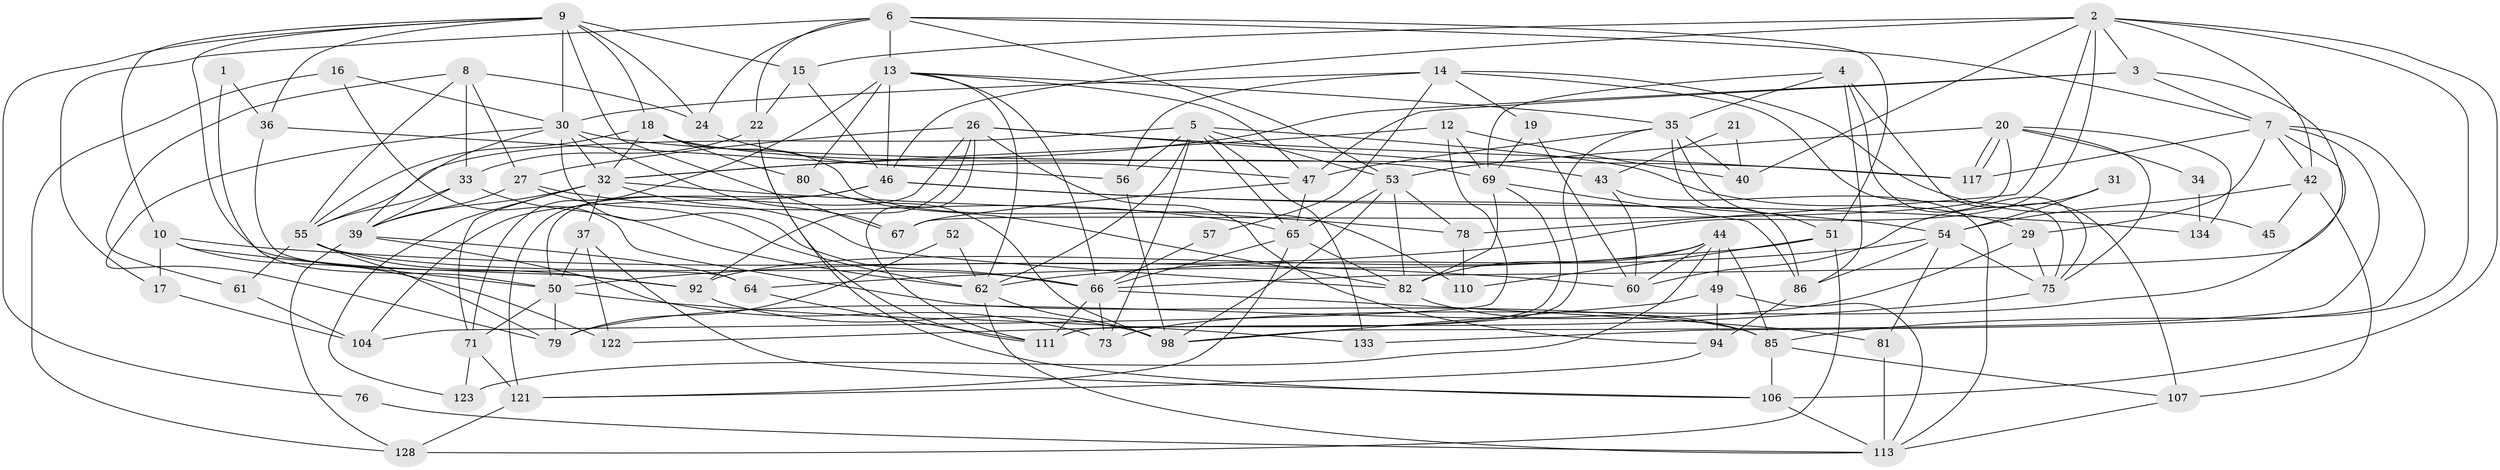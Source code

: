 // Generated by graph-tools (version 1.1) at 2025/23/03/03/25 07:23:57]
// undirected, 85 vertices, 217 edges
graph export_dot {
graph [start="1"]
  node [color=gray90,style=filled];
  1;
  2 [super="+58"];
  3 [super="+11"];
  4;
  5 [super="+25"];
  6 [super="+124"];
  7 [super="+89"];
  8 [super="+83"];
  9 [super="+23"];
  10 [super="+126"];
  12 [super="+77"];
  13 [super="+97"];
  14 [super="+119"];
  15;
  16 [super="+88"];
  17;
  18 [super="+96"];
  19;
  20 [super="+28"];
  21;
  22;
  24 [super="+120"];
  26 [super="+38"];
  27 [super="+87"];
  29;
  30 [super="+41"];
  31;
  32 [super="+72"];
  33 [super="+90"];
  34;
  35 [super="+95"];
  36;
  37 [super="+48"];
  39 [super="+109"];
  40;
  42 [super="+125"];
  43;
  44 [super="+74"];
  45;
  46 [super="+105"];
  47 [super="+116"];
  49 [super="+115"];
  50 [super="+91"];
  51 [super="+93"];
  52;
  53 [super="+59"];
  54 [super="+127"];
  55 [super="+101"];
  56 [super="+63"];
  57;
  60;
  61 [super="+103"];
  62 [super="+99"];
  64 [super="+131"];
  65 [super="+68"];
  66 [super="+70"];
  67;
  69 [super="+102"];
  71 [super="+100"];
  73;
  75 [super="+114"];
  76;
  78;
  79;
  80;
  81;
  82 [super="+84"];
  85 [super="+108"];
  86 [super="+112"];
  92 [super="+129"];
  94;
  98;
  104;
  106;
  107;
  110;
  111 [super="+118"];
  113 [super="+130"];
  117;
  121 [super="+132"];
  122;
  123;
  128;
  133;
  134;
  1 -- 50;
  1 -- 36;
  2 -- 15;
  2 -- 78;
  2 -- 106;
  2 -- 50;
  2 -- 3;
  2 -- 85;
  2 -- 40;
  2 -- 42;
  2 -- 46;
  3 -- 47;
  3 -- 32;
  3 -- 66;
  3 -- 7;
  4 -- 35;
  4 -- 69;
  4 -- 107;
  4 -- 75;
  4 -- 86;
  5 -- 73;
  5 -- 29;
  5 -- 53;
  5 -- 133;
  5 -- 65;
  5 -- 56;
  5 -- 62;
  5 -- 55;
  6 -- 7;
  6 -- 17;
  6 -- 51;
  6 -- 53;
  6 -- 22;
  6 -- 24;
  6 -- 13;
  7 -- 73;
  7 -- 98;
  7 -- 117;
  7 -- 133;
  7 -- 42;
  7 -- 29;
  8 -- 27;
  8 -- 33;
  8 -- 24;
  8 -- 61;
  8 -- 55;
  9 -- 15;
  9 -- 10;
  9 -- 36;
  9 -- 76;
  9 -- 18;
  9 -- 67;
  9 -- 30;
  9 -- 24;
  9 -- 92;
  10 -- 17;
  10 -- 50;
  10 -- 60;
  10 -- 122;
  12 -- 32;
  12 -- 69;
  12 -- 104;
  12 -- 40;
  13 -- 80;
  13 -- 46;
  13 -- 62;
  13 -- 66;
  13 -- 35;
  13 -- 47;
  13 -- 71;
  14 -- 30;
  14 -- 19;
  14 -- 56;
  14 -- 57;
  14 -- 75;
  14 -- 45;
  15 -- 22;
  15 -- 46;
  16 -- 30;
  16 -- 128;
  16 -- 85;
  17 -- 104;
  18 -- 110;
  18 -- 32;
  18 -- 80;
  18 -- 69;
  18 -- 55 [weight=2];
  19 -- 60;
  19 -- 69;
  20 -- 117;
  20 -- 117;
  20 -- 134;
  20 -- 67;
  20 -- 34;
  20 -- 75;
  20 -- 53;
  21 -- 40;
  21 -- 43;
  22 -- 106;
  22 -- 111;
  22 -- 33;
  24 -- 47;
  26 -- 50;
  26 -- 92;
  26 -- 27;
  26 -- 43;
  26 -- 117;
  26 -- 94;
  26 -- 111;
  27 -- 39;
  27 -- 65;
  27 -- 62;
  29 -- 75;
  29 -- 79;
  30 -- 117;
  30 -- 32;
  30 -- 66;
  30 -- 67;
  30 -- 39;
  30 -- 79;
  31 -- 60;
  31 -- 54;
  32 -- 78;
  32 -- 71;
  32 -- 82;
  32 -- 123;
  32 -- 39;
  32 -- 37;
  33 -- 39;
  33 -- 62;
  33 -- 55;
  34 -- 134;
  35 -- 111;
  35 -- 51;
  35 -- 40;
  35 -- 47;
  35 -- 86;
  36 -- 56;
  36 -- 64;
  37 -- 106;
  37 -- 122;
  37 -- 50;
  39 -- 128;
  39 -- 73;
  39 -- 64;
  42 -- 54;
  42 -- 45;
  42 -- 107;
  43 -- 60;
  43 -- 113;
  44 -- 85;
  44 -- 123;
  44 -- 49;
  44 -- 60;
  44 -- 82;
  44 -- 92;
  46 -- 54;
  46 -- 104;
  46 -- 134;
  46 -- 121;
  47 -- 67;
  47 -- 65;
  49 -- 98;
  49 -- 94;
  49 -- 113;
  50 -- 133;
  50 -- 79;
  50 -- 71;
  51 -- 110;
  51 -- 128;
  51 -- 64;
  52 -- 79;
  52 -- 62;
  53 -- 82;
  53 -- 98;
  53 -- 78;
  53 -- 65;
  54 -- 81;
  54 -- 75;
  54 -- 62;
  54 -- 86;
  55 -- 79;
  55 -- 92;
  55 -- 66;
  55 -- 61;
  56 -- 98;
  57 -- 66;
  61 -- 104;
  62 -- 98;
  62 -- 113;
  64 -- 111;
  65 -- 82;
  65 -- 66;
  65 -- 121;
  66 -- 81;
  66 -- 73;
  66 -- 111;
  69 -- 82;
  69 -- 111;
  69 -- 86;
  71 -- 121;
  71 -- 123;
  75 -- 122;
  76 -- 113;
  78 -- 110;
  80 -- 98;
  80 -- 82;
  81 -- 113;
  82 -- 85;
  85 -- 106;
  85 -- 107;
  86 -- 94;
  92 -- 98;
  94 -- 121;
  106 -- 113;
  107 -- 113;
  121 -- 128;
}
